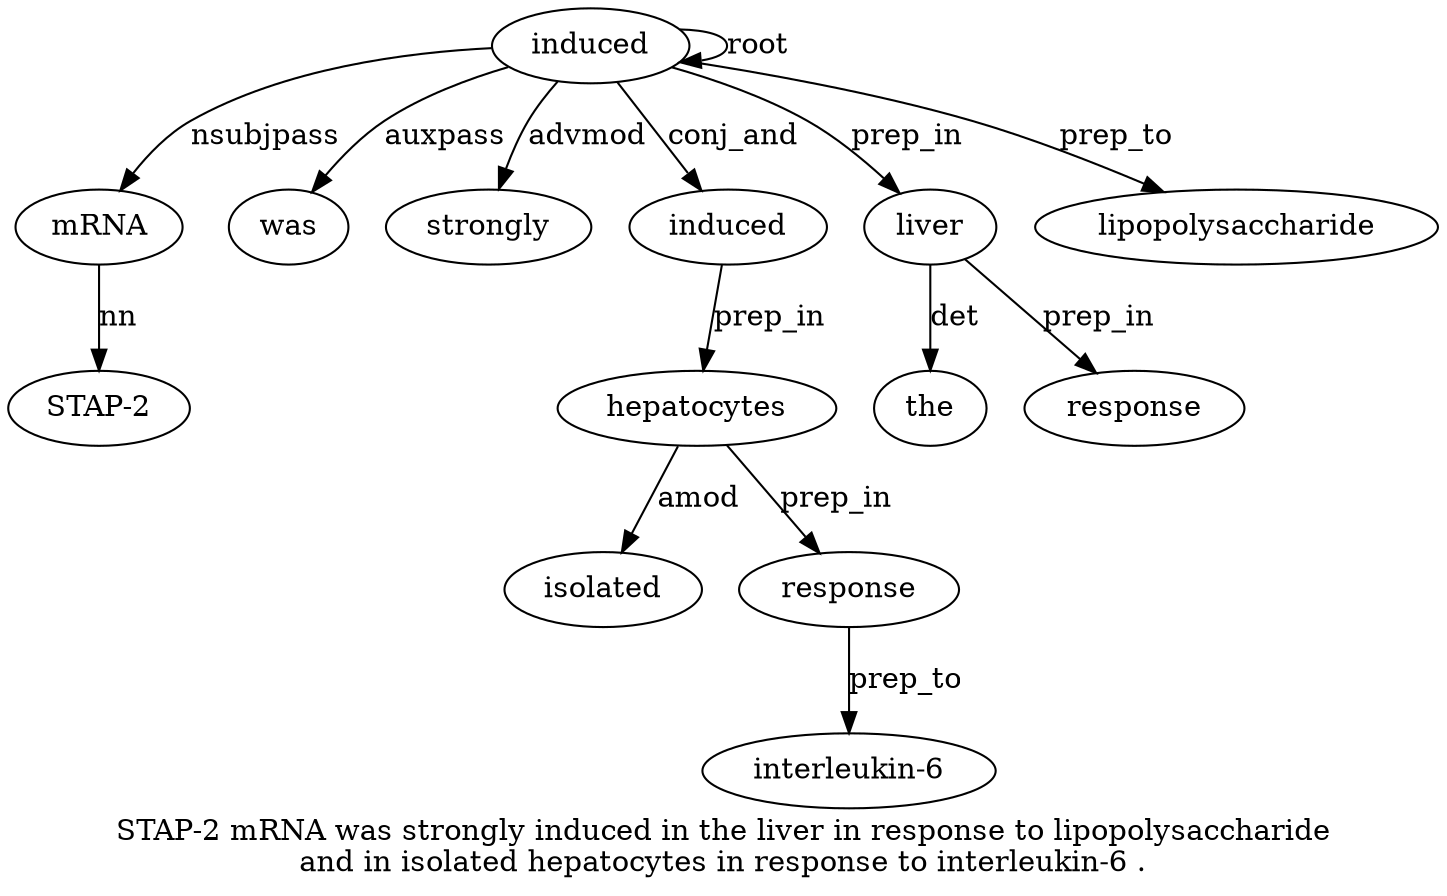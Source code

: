 digraph "STAP-2 mRNA was strongly induced in the liver in response to lipopolysaccharide and in isolated hepatocytes in response to interleukin-6 ." {
label="STAP-2 mRNA was strongly induced in the liver in response to lipopolysaccharide
and in isolated hepatocytes in response to interleukin-6 .";
mRNA2 [style=filled, fillcolor=white, label=mRNA];
"STAP-21" [style=filled, fillcolor=white, label="STAP-2"];
mRNA2 -> "STAP-21"  [label=nn];
induced5 [style=filled, fillcolor=white, label=induced];
induced5 -> mRNA2  [label=nsubjpass];
was3 [style=filled, fillcolor=white, label=was];
induced5 -> was3  [label=auxpass];
strongly4 [style=filled, fillcolor=white, label=strongly];
induced5 -> strongly4  [label=advmod];
induced5 -> induced5  [label=root];
"induced5'" [style=filled, fillcolor=white, label=induced];
induced5 -> "induced5'"  [label=conj_and];
liver8 [style=filled, fillcolor=white, label=liver];
the7 [style=filled, fillcolor=white, label=the];
liver8 -> the7  [label=det];
induced5 -> liver8  [label=prep_in];
response10 [style=filled, fillcolor=white, label=response];
liver8 -> response10  [label=prep_in];
lipopolysaccharide12 [style=filled, fillcolor=white, label=lipopolysaccharide];
induced5 -> lipopolysaccharide12  [label=prep_to];
hepatocytes16 [style=filled, fillcolor=white, label=hepatocytes];
isolated15 [style=filled, fillcolor=white, label=isolated];
hepatocytes16 -> isolated15  [label=amod];
"induced5'" -> hepatocytes16  [label=prep_in];
response18 [style=filled, fillcolor=white, label=response];
hepatocytes16 -> response18  [label=prep_in];
"interleukin-620" [style=filled, fillcolor=white, label="interleukin-6"];
response18 -> "interleukin-620"  [label=prep_to];
}
